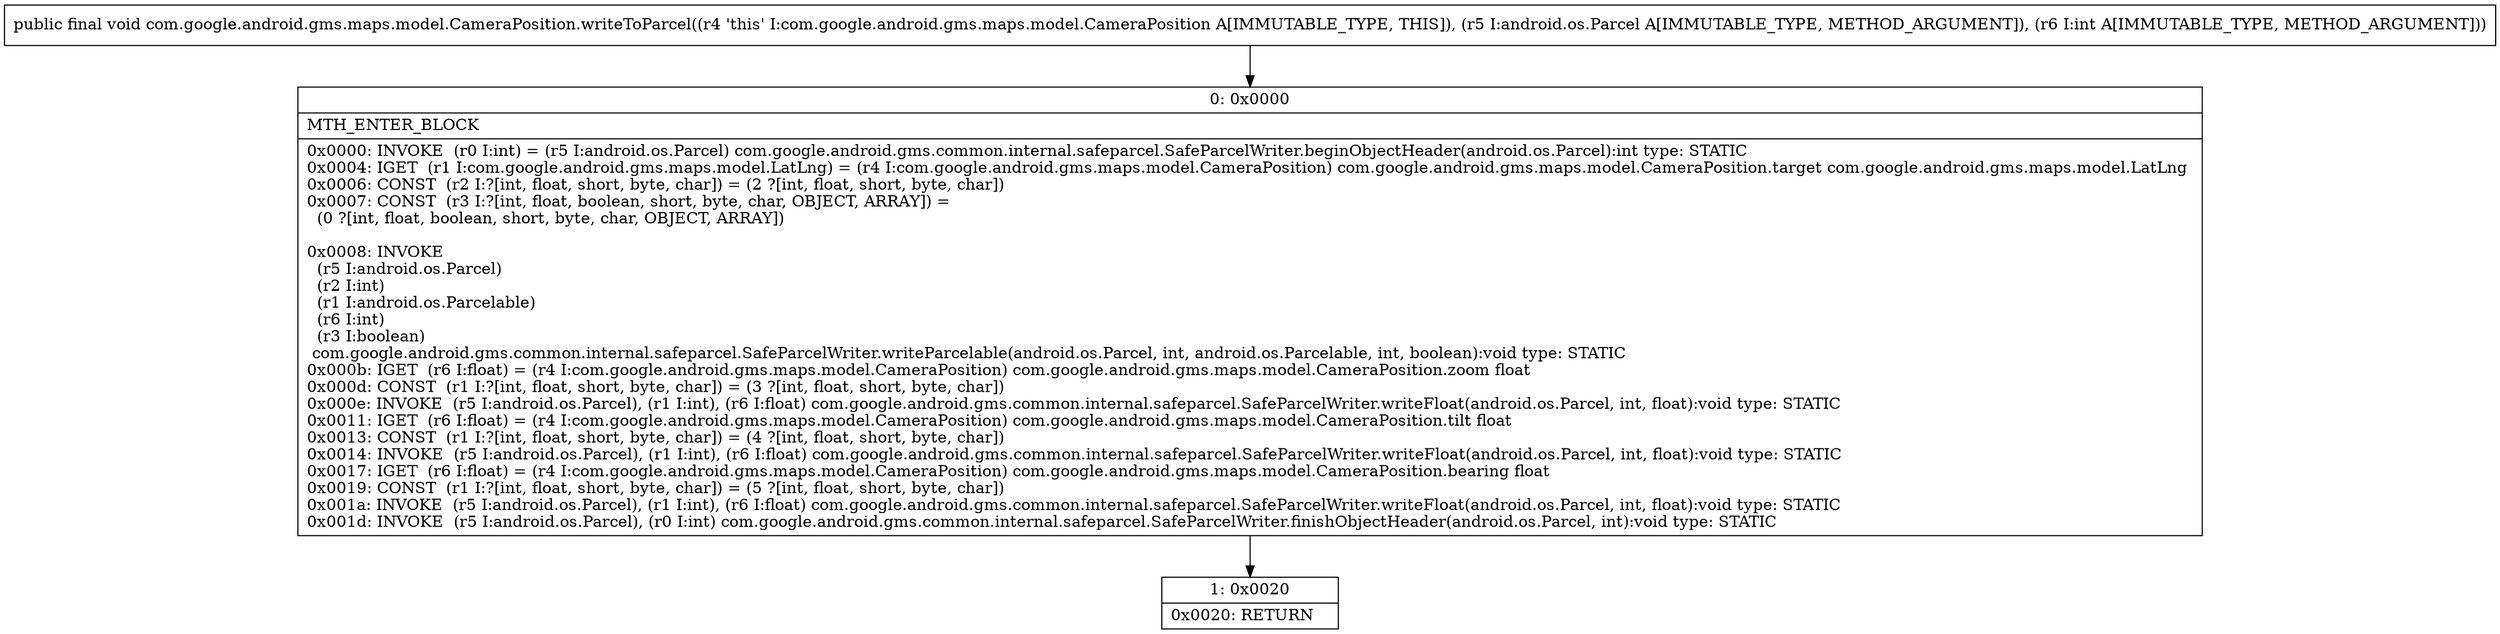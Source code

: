 digraph "CFG forcom.google.android.gms.maps.model.CameraPosition.writeToParcel(Landroid\/os\/Parcel;I)V" {
Node_0 [shape=record,label="{0\:\ 0x0000|MTH_ENTER_BLOCK\l|0x0000: INVOKE  (r0 I:int) = (r5 I:android.os.Parcel) com.google.android.gms.common.internal.safeparcel.SafeParcelWriter.beginObjectHeader(android.os.Parcel):int type: STATIC \l0x0004: IGET  (r1 I:com.google.android.gms.maps.model.LatLng) = (r4 I:com.google.android.gms.maps.model.CameraPosition) com.google.android.gms.maps.model.CameraPosition.target com.google.android.gms.maps.model.LatLng \l0x0006: CONST  (r2 I:?[int, float, short, byte, char]) = (2 ?[int, float, short, byte, char]) \l0x0007: CONST  (r3 I:?[int, float, boolean, short, byte, char, OBJECT, ARRAY]) = \l  (0 ?[int, float, boolean, short, byte, char, OBJECT, ARRAY])\l \l0x0008: INVOKE  \l  (r5 I:android.os.Parcel)\l  (r2 I:int)\l  (r1 I:android.os.Parcelable)\l  (r6 I:int)\l  (r3 I:boolean)\l com.google.android.gms.common.internal.safeparcel.SafeParcelWriter.writeParcelable(android.os.Parcel, int, android.os.Parcelable, int, boolean):void type: STATIC \l0x000b: IGET  (r6 I:float) = (r4 I:com.google.android.gms.maps.model.CameraPosition) com.google.android.gms.maps.model.CameraPosition.zoom float \l0x000d: CONST  (r1 I:?[int, float, short, byte, char]) = (3 ?[int, float, short, byte, char]) \l0x000e: INVOKE  (r5 I:android.os.Parcel), (r1 I:int), (r6 I:float) com.google.android.gms.common.internal.safeparcel.SafeParcelWriter.writeFloat(android.os.Parcel, int, float):void type: STATIC \l0x0011: IGET  (r6 I:float) = (r4 I:com.google.android.gms.maps.model.CameraPosition) com.google.android.gms.maps.model.CameraPosition.tilt float \l0x0013: CONST  (r1 I:?[int, float, short, byte, char]) = (4 ?[int, float, short, byte, char]) \l0x0014: INVOKE  (r5 I:android.os.Parcel), (r1 I:int), (r6 I:float) com.google.android.gms.common.internal.safeparcel.SafeParcelWriter.writeFloat(android.os.Parcel, int, float):void type: STATIC \l0x0017: IGET  (r6 I:float) = (r4 I:com.google.android.gms.maps.model.CameraPosition) com.google.android.gms.maps.model.CameraPosition.bearing float \l0x0019: CONST  (r1 I:?[int, float, short, byte, char]) = (5 ?[int, float, short, byte, char]) \l0x001a: INVOKE  (r5 I:android.os.Parcel), (r1 I:int), (r6 I:float) com.google.android.gms.common.internal.safeparcel.SafeParcelWriter.writeFloat(android.os.Parcel, int, float):void type: STATIC \l0x001d: INVOKE  (r5 I:android.os.Parcel), (r0 I:int) com.google.android.gms.common.internal.safeparcel.SafeParcelWriter.finishObjectHeader(android.os.Parcel, int):void type: STATIC \l}"];
Node_1 [shape=record,label="{1\:\ 0x0020|0x0020: RETURN   \l}"];
MethodNode[shape=record,label="{public final void com.google.android.gms.maps.model.CameraPosition.writeToParcel((r4 'this' I:com.google.android.gms.maps.model.CameraPosition A[IMMUTABLE_TYPE, THIS]), (r5 I:android.os.Parcel A[IMMUTABLE_TYPE, METHOD_ARGUMENT]), (r6 I:int A[IMMUTABLE_TYPE, METHOD_ARGUMENT])) }"];
MethodNode -> Node_0;
Node_0 -> Node_1;
}

